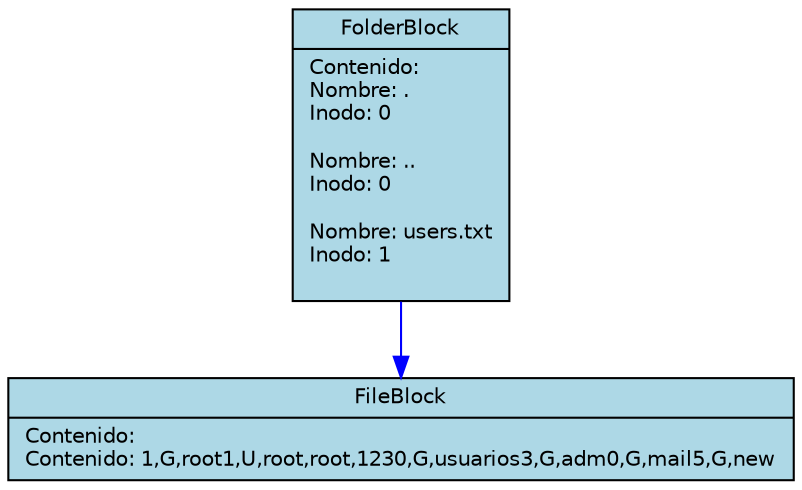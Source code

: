digraph G {
	rankdir=TB; // Dibujar el gráfico de arriba hacia abajo
	node [shape=record, style=filled, fillcolor=lightblue, fontname="Helvetica", fontsize=10]; // Cambiar el estilo del nodo
	edge [color=blue]; // Cambiar el color de las conexiones
block0 [label="{FolderBlock|Contenido: \lNombre: .\lInodo: 0\l\lNombre: ..\lInodo: 0\l\lNombre: users.txt\lInodo: 1\l\l}"];
block1 [label="{FileBlock|Contenido: \lContenido: 1,G,root
1,U,root,root,123
0,G,usuarios
3,G,adm
0,G,mail
5,G,new\l}"];
block0 -> block1;
}
